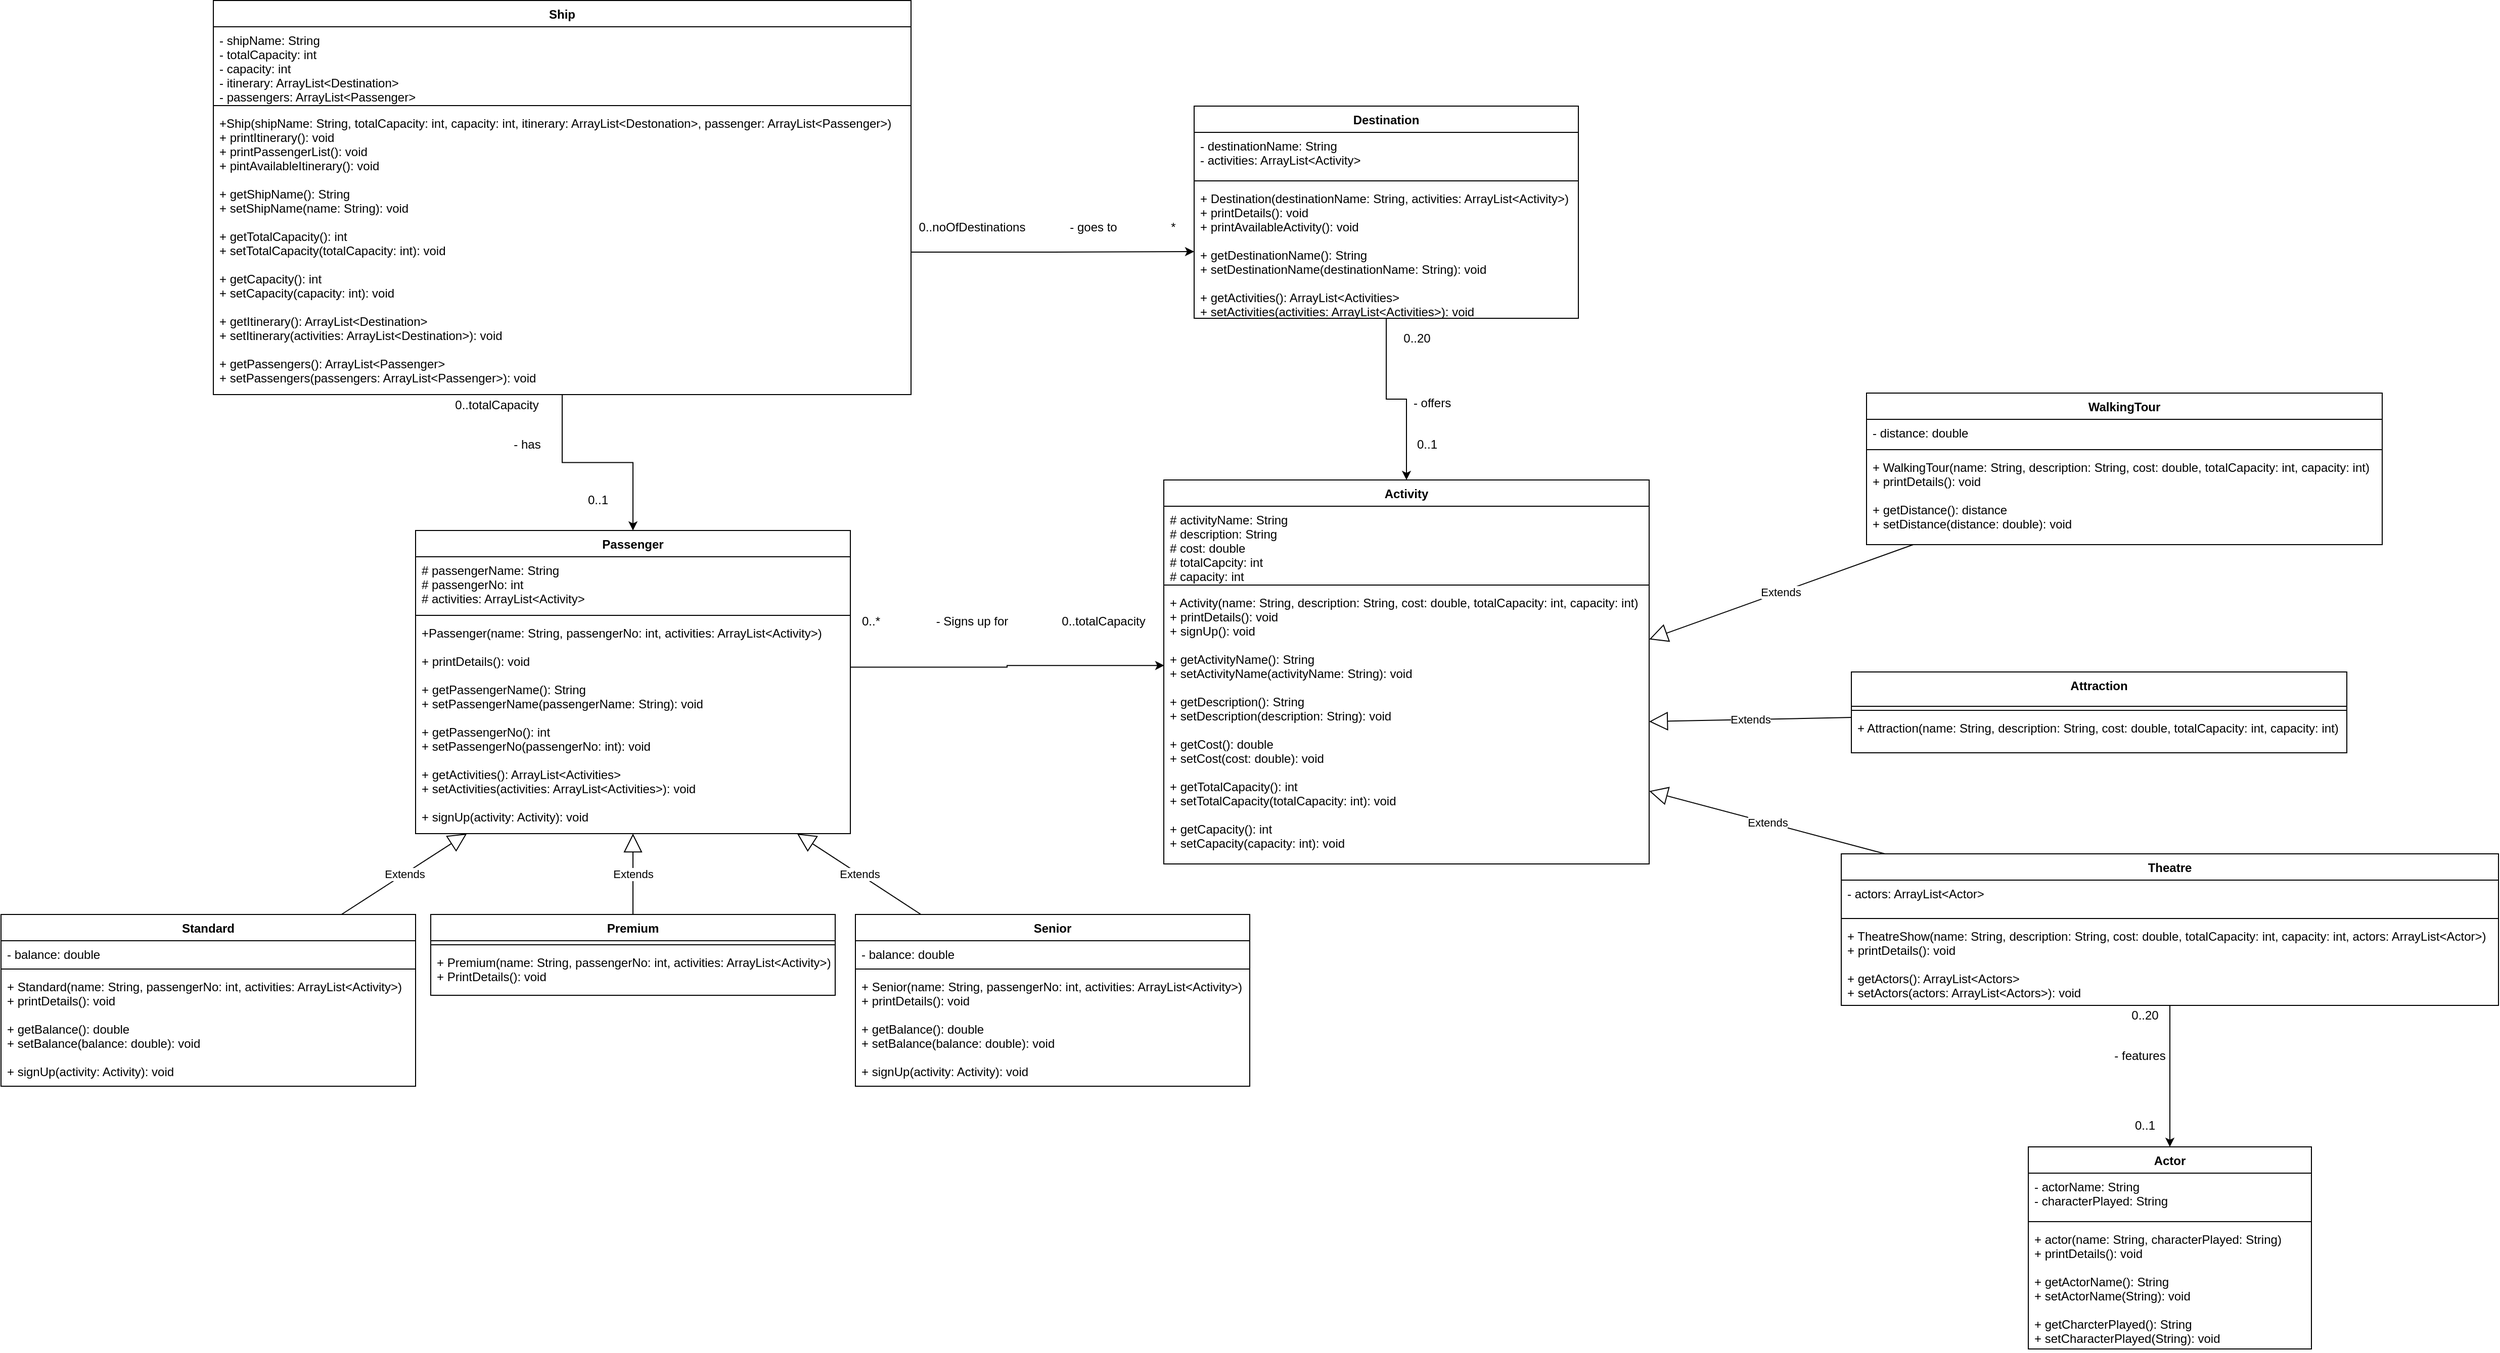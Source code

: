 <mxfile version="13.10.4" type="device"><diagram id="f8fujT8cOs7H91PYZRMs" name="Page-1"><mxGraphModel dx="2175" dy="430" grid="1" gridSize="10" guides="1" tooltips="1" connect="1" arrows="1" fold="1" page="1" pageScale="1" pageWidth="827" pageHeight="1169" math="0" shadow="0"><root><mxCell id="0"/><mxCell id="1" parent="0"/><mxCell id="cbarOGfMSeSzUoz7QevJ-20" style="edgeStyle=orthogonalEdgeStyle;rounded=0;orthogonalLoop=1;jettySize=auto;html=1;" parent="1" source="ZIuh-EIujQmF3QY9RBqL-1" target="ZIuh-EIujQmF3QY9RBqL-9" edge="1"><mxGeometry relative="1" as="geometry"><mxPoint x="-255" y="559" as="targetPoint"/></mxGeometry></mxCell><mxCell id="cbarOGfMSeSzUoz7QevJ-21" style="edgeStyle=orthogonalEdgeStyle;rounded=0;orthogonalLoop=1;jettySize=auto;html=1;" parent="1" source="ZIuh-EIujQmF3QY9RBqL-4" target="ZIuh-EIujQmF3QY9RBqL-8" edge="1"><mxGeometry relative="1" as="geometry"><mxPoint x="100" y="237" as="targetPoint"/><mxPoint x="-20" y="236" as="sourcePoint"/></mxGeometry></mxCell><mxCell id="ZIuh-EIujQmF3QY9RBqL-1" value="Ship" style="swimlane;fontStyle=1;align=center;verticalAlign=top;childLayout=stackLayout;horizontal=1;startSize=26;horizontalStack=0;resizeParent=1;resizeParentMax=0;resizeLast=0;collapsible=1;marginBottom=0;" parent="1" vertex="1"><mxGeometry x="-730" y="45.5" width="690" height="390" as="geometry"><mxRectangle x="-120" y="40" width="60" height="26" as="alternateBounds"/></mxGeometry></mxCell><mxCell id="ZIuh-EIujQmF3QY9RBqL-2" value="- shipName: String&#10;- totalCapacity: int&#10;- capacity: int&#10;- itinerary: ArrayList&lt;Destination&gt;&#10;- passengers: ArrayList&lt;Passenger&gt;" style="text;strokeColor=none;fillColor=none;align=left;verticalAlign=top;spacingLeft=4;spacingRight=4;overflow=hidden;rotatable=0;points=[[0,0.5],[1,0.5]];portConstraint=eastwest;" parent="ZIuh-EIujQmF3QY9RBqL-1" vertex="1"><mxGeometry y="26" width="690" height="74" as="geometry"/></mxCell><mxCell id="ZIuh-EIujQmF3QY9RBqL-3" value="" style="line;strokeWidth=1;fillColor=none;align=left;verticalAlign=middle;spacingTop=-1;spacingLeft=3;spacingRight=3;rotatable=0;labelPosition=right;points=[];portConstraint=eastwest;" parent="ZIuh-EIujQmF3QY9RBqL-1" vertex="1"><mxGeometry y="100" width="690" height="8" as="geometry"/></mxCell><mxCell id="ZIuh-EIujQmF3QY9RBqL-4" value="+Ship(shipName: String, totalCapacity: int, capacity: int, itinerary: ArrayList&lt;Destonation&gt;, passenger: ArrayList&lt;Passenger&gt;) &#10;+ printItinerary(): void&#10;+ printPassengerList(): void&#10;+ pintAvailableItinerary(): void&#10;&#10;+ getShipName(): String&#10;+ setShipName(name: String): void&#10;&#10;+ getTotalCapacity(): int&#10;+ setTotalCapacity(totalCapacity: int): void&#10;&#10;+ getCapacity(): int&#10;+ setCapacity(capacity: int): void&#10;&#10;+ getItinerary(): ArrayList&lt;Destination&gt;&#10;+ setItinerary(activities: ArrayList&lt;Destination&gt;): void&#10;&#10;+ getPassengers(): ArrayList&lt;Passenger&gt;&#10;+ setPassengers(passengers: ArrayList&lt;Passenger&gt;): void&#10;" style="text;strokeColor=none;fillColor=none;align=left;verticalAlign=top;spacingLeft=4;spacingRight=4;overflow=hidden;rotatable=0;points=[[0,0.5],[1,0.5]];portConstraint=eastwest;" parent="ZIuh-EIujQmF3QY9RBqL-1" vertex="1"><mxGeometry y="108" width="690" height="282" as="geometry"/></mxCell><mxCell id="QX1CxbwRMNy5de_nHTIm-3" style="edgeStyle=orthogonalEdgeStyle;rounded=0;orthogonalLoop=1;jettySize=auto;html=1;" parent="1" source="ZIuh-EIujQmF3QY9RBqL-5" target="ZIuh-EIujQmF3QY9RBqL-13" edge="1"><mxGeometry relative="1" as="geometry"/></mxCell><mxCell id="ZIuh-EIujQmF3QY9RBqL-5" value="Destination" style="swimlane;fontStyle=1;align=center;verticalAlign=top;childLayout=stackLayout;horizontal=1;startSize=26;horizontalStack=0;resizeParent=1;resizeParentMax=0;resizeLast=0;collapsible=1;marginBottom=0;" parent="1" vertex="1"><mxGeometry x="240" y="150" width="380" height="210" as="geometry"><mxRectangle x="90" y="16" width="100" height="26" as="alternateBounds"/></mxGeometry></mxCell><mxCell id="ZIuh-EIujQmF3QY9RBqL-6" value="- destinationName: String&#10;- activities: ArrayList&lt;Activity&gt;" style="text;strokeColor=none;fillColor=none;align=left;verticalAlign=top;spacingLeft=4;spacingRight=4;overflow=hidden;rotatable=0;points=[[0,0.5],[1,0.5]];portConstraint=eastwest;" parent="ZIuh-EIujQmF3QY9RBqL-5" vertex="1"><mxGeometry y="26" width="380" height="44" as="geometry"/></mxCell><mxCell id="ZIuh-EIujQmF3QY9RBqL-7" value="" style="line;strokeWidth=1;fillColor=none;align=left;verticalAlign=middle;spacingTop=-1;spacingLeft=3;spacingRight=3;rotatable=0;labelPosition=right;points=[];portConstraint=eastwest;" parent="ZIuh-EIujQmF3QY9RBqL-5" vertex="1"><mxGeometry y="70" width="380" height="8" as="geometry"/></mxCell><mxCell id="ZIuh-EIujQmF3QY9RBqL-8" value="+ Destination(destinationName: String, activities: ArrayList&lt;Activity&gt;)&#10;+ printDetails(): void&#10;+ printAvailableActivity(): void&#10;&#10;+ getDestinationName(): String&#10;+ setDestinationName(destinationName: String): void&#10;&#10;+ getActivities(): ArrayList&lt;Activities&gt;&#10;+ setActivities(activities: ArrayList&lt;Activities&gt;): void&#10;" style="text;strokeColor=none;fillColor=none;align=left;verticalAlign=top;spacingLeft=4;spacingRight=4;overflow=hidden;rotatable=0;points=[[0,0.5],[1,0.5]];portConstraint=eastwest;" parent="ZIuh-EIujQmF3QY9RBqL-5" vertex="1"><mxGeometry y="78" width="380" height="132" as="geometry"/></mxCell><mxCell id="QX1CxbwRMNy5de_nHTIm-5" style="edgeStyle=orthogonalEdgeStyle;rounded=0;orthogonalLoop=1;jettySize=auto;html=1;entryX=0.001;entryY=0.278;entryDx=0;entryDy=0;entryPerimeter=0;exitX=1;exitY=0.223;exitDx=0;exitDy=0;exitPerimeter=0;" parent="1" source="ZIuh-EIujQmF3QY9RBqL-12" target="ZIuh-EIujQmF3QY9RBqL-16" edge="1"><mxGeometry relative="1" as="geometry"/></mxCell><mxCell id="ZIuh-EIujQmF3QY9RBqL-9" value="Passenger" style="swimlane;fontStyle=1;align=center;verticalAlign=top;childLayout=stackLayout;horizontal=1;startSize=26;horizontalStack=0;resizeParent=1;resizeParentMax=0;resizeLast=0;collapsible=1;marginBottom=0;" parent="1" vertex="1"><mxGeometry x="-530" y="570" width="430" height="300" as="geometry"><mxRectangle x="420" y="50" width="90" height="26" as="alternateBounds"/></mxGeometry></mxCell><mxCell id="ZIuh-EIujQmF3QY9RBqL-10" value="# passengerName: String&#10;# passengerNo: int&#10;# activities: ArrayList&lt;Activity&gt;" style="text;strokeColor=none;fillColor=none;align=left;verticalAlign=top;spacingLeft=4;spacingRight=4;overflow=hidden;rotatable=0;points=[[0,0.5],[1,0.5]];portConstraint=eastwest;" parent="ZIuh-EIujQmF3QY9RBqL-9" vertex="1"><mxGeometry y="26" width="430" height="54" as="geometry"/></mxCell><mxCell id="ZIuh-EIujQmF3QY9RBqL-11" value="" style="line;strokeWidth=1;fillColor=none;align=left;verticalAlign=middle;spacingTop=-1;spacingLeft=3;spacingRight=3;rotatable=0;labelPosition=right;points=[];portConstraint=eastwest;" parent="ZIuh-EIujQmF3QY9RBqL-9" vertex="1"><mxGeometry y="80" width="430" height="8" as="geometry"/></mxCell><mxCell id="ZIuh-EIujQmF3QY9RBqL-12" value="+Passenger(name: String, passengerNo: int, activities: ArrayList&lt;Activity&gt;)&#10;&#10;+ printDetails(): void&#10;&#10;+ getPassengerName(): String&#10;+ setPassengerName(passengerName: String): void&#10;&#10;+ getPassengerNo(): int&#10;+ setPassengerNo(passengerNo: int): void&#10;&#10;+ getActivities(): ArrayList&lt;Activities&gt;&#10;+ setActivities(activities: ArrayList&lt;Activities&gt;): void&#10;&#10;+ signUp(activity: Activity): void&#10;" style="text;strokeColor=none;fillColor=none;align=left;verticalAlign=top;spacingLeft=4;spacingRight=4;overflow=hidden;rotatable=0;points=[[0,0.5],[1,0.5]];portConstraint=eastwest;" parent="ZIuh-EIujQmF3QY9RBqL-9" vertex="1"><mxGeometry y="88" width="430" height="212" as="geometry"/></mxCell><mxCell id="ZIuh-EIujQmF3QY9RBqL-13" value="Activity" style="swimlane;fontStyle=1;align=center;verticalAlign=top;childLayout=stackLayout;horizontal=1;startSize=26;horizontalStack=0;resizeParent=1;resizeParentMax=0;resizeLast=0;collapsible=1;marginBottom=0;" parent="1" vertex="1"><mxGeometry x="210" y="520" width="480" height="380" as="geometry"><mxRectangle x="517" y="16" width="80" height="26" as="alternateBounds"/></mxGeometry></mxCell><mxCell id="ZIuh-EIujQmF3QY9RBqL-14" value="# activityName: String&#10;# description: String&#10;# cost: double&#10;# totalCapcity: int&#10;# capacity: int" style="text;strokeColor=none;fillColor=none;align=left;verticalAlign=top;spacingLeft=4;spacingRight=4;overflow=hidden;rotatable=0;points=[[0,0.5],[1,0.5]];portConstraint=eastwest;" parent="ZIuh-EIujQmF3QY9RBqL-13" vertex="1"><mxGeometry y="26" width="480" height="74" as="geometry"/></mxCell><mxCell id="ZIuh-EIujQmF3QY9RBqL-15" value="" style="line;strokeWidth=1;fillColor=none;align=left;verticalAlign=middle;spacingTop=-1;spacingLeft=3;spacingRight=3;rotatable=0;labelPosition=right;points=[];portConstraint=eastwest;" parent="ZIuh-EIujQmF3QY9RBqL-13" vertex="1"><mxGeometry y="100" width="480" height="8" as="geometry"/></mxCell><mxCell id="ZIuh-EIujQmF3QY9RBqL-16" value="+ Activity(name: String, description: String, cost: double, totalCapacity: int, capacity: int)&#10;+ printDetails(): void&#10;+ signUp(): void&#10;&#10;+ getActivityName(): String&#10;+ setActivityName(activityName: String): void&#10;&#10;+ getDescription(): String&#10;+ setDescription(description: String): void&#10;&#10;+ getCost(): double&#10;+ setCost(cost: double): void&#10;&#10;+ getTotalCapacity(): int&#10;+ setTotalCapacity(totalCapacity: int): void&#10;&#10;+ getCapacity(): int&#10;+ setCapacity(capacity: int): void" style="text;strokeColor=none;fillColor=none;align=left;verticalAlign=top;spacingLeft=4;spacingRight=4;overflow=hidden;rotatable=0;points=[[0,0.5],[1,0.5]];portConstraint=eastwest;" parent="ZIuh-EIujQmF3QY9RBqL-13" vertex="1"><mxGeometry y="108" width="480" height="272" as="geometry"/></mxCell><mxCell id="cbarOGfMSeSzUoz7QevJ-23" style="edgeStyle=orthogonalEdgeStyle;rounded=0;orthogonalLoop=1;jettySize=auto;html=1;entryX=0.5;entryY=0;entryDx=0;entryDy=0;" parent="1" source="ZIuh-EIujQmF3QY9RBqL-17" target="ZIuh-EIujQmF3QY9RBqL-29" edge="1"><mxGeometry relative="1" as="geometry"/></mxCell><mxCell id="ZIuh-EIujQmF3QY9RBqL-17" value="Theatre" style="swimlane;fontStyle=1;align=center;verticalAlign=top;childLayout=stackLayout;horizontal=1;startSize=26;horizontalStack=0;resizeParent=1;resizeParentMax=0;resizeLast=0;collapsible=1;marginBottom=0;" parent="1" vertex="1"><mxGeometry x="880" y="890" width="650" height="150" as="geometry"><mxRectangle x="517" y="370" width="110" height="26" as="alternateBounds"/></mxGeometry></mxCell><mxCell id="ZIuh-EIujQmF3QY9RBqL-18" value="- actors: ArrayList&lt;Actor&gt;" style="text;strokeColor=none;fillColor=none;align=left;verticalAlign=top;spacingLeft=4;spacingRight=4;overflow=hidden;rotatable=0;points=[[0,0.5],[1,0.5]];portConstraint=eastwest;" parent="ZIuh-EIujQmF3QY9RBqL-17" vertex="1"><mxGeometry y="26" width="650" height="34" as="geometry"/></mxCell><mxCell id="ZIuh-EIujQmF3QY9RBqL-19" value="" style="line;strokeWidth=1;fillColor=none;align=left;verticalAlign=middle;spacingTop=-1;spacingLeft=3;spacingRight=3;rotatable=0;labelPosition=right;points=[];portConstraint=eastwest;" parent="ZIuh-EIujQmF3QY9RBqL-17" vertex="1"><mxGeometry y="60" width="650" height="8" as="geometry"/></mxCell><mxCell id="ZIuh-EIujQmF3QY9RBqL-20" value="+ TheatreShow(name: String, description: String, cost: double, totalCapacity: int, capacity: int, actors: ArrayList&lt;Actor&gt;)&#10;+ printDetails(): void&#10;&#10;+ getActors(): ArrayList&lt;Actors&gt;&#10;+ setActors(actors: ArrayList&lt;Actors&gt;): void" style="text;strokeColor=none;fillColor=none;align=left;verticalAlign=top;spacingLeft=4;spacingRight=4;overflow=hidden;rotatable=0;points=[[0,0.5],[1,0.5]];portConstraint=eastwest;" parent="ZIuh-EIujQmF3QY9RBqL-17" vertex="1"><mxGeometry y="68" width="650" height="82" as="geometry"/></mxCell><mxCell id="ZIuh-EIujQmF3QY9RBqL-21" value="WalkingTour" style="swimlane;fontStyle=1;align=center;verticalAlign=top;childLayout=stackLayout;horizontal=1;startSize=26;horizontalStack=0;resizeParent=1;resizeParentMax=0;resizeLast=0;collapsible=1;marginBottom=0;" parent="1" vertex="1"><mxGeometry x="905" y="434" width="510" height="150" as="geometry"><mxRectangle x="308" y="460" width="100" height="26" as="alternateBounds"/></mxGeometry></mxCell><mxCell id="ZIuh-EIujQmF3QY9RBqL-22" value="- distance: double" style="text;strokeColor=none;fillColor=none;align=left;verticalAlign=top;spacingLeft=4;spacingRight=4;overflow=hidden;rotatable=0;points=[[0,0.5],[1,0.5]];portConstraint=eastwest;" parent="ZIuh-EIujQmF3QY9RBqL-21" vertex="1"><mxGeometry y="26" width="510" height="26" as="geometry"/></mxCell><mxCell id="ZIuh-EIujQmF3QY9RBqL-23" value="" style="line;strokeWidth=1;fillColor=none;align=left;verticalAlign=middle;spacingTop=-1;spacingLeft=3;spacingRight=3;rotatable=0;labelPosition=right;points=[];portConstraint=eastwest;" parent="ZIuh-EIujQmF3QY9RBqL-21" vertex="1"><mxGeometry y="52" width="510" height="8" as="geometry"/></mxCell><mxCell id="ZIuh-EIujQmF3QY9RBqL-24" value="+ WalkingTour(name: String, description: String, cost: double, totalCapacity: int, capacity: int)&#10;+ printDetails(): void&#10;&#10;+ getDistance(): distance&#10;+ setDistance(distance: double): void" style="text;strokeColor=none;fillColor=none;align=left;verticalAlign=top;spacingLeft=4;spacingRight=4;overflow=hidden;rotatable=0;points=[[0,0.5],[1,0.5]];portConstraint=eastwest;" parent="ZIuh-EIujQmF3QY9RBqL-21" vertex="1"><mxGeometry y="60" width="510" height="90" as="geometry"/></mxCell><mxCell id="ZIuh-EIujQmF3QY9RBqL-25" value="Attraction" style="swimlane;fontStyle=1;align=center;verticalAlign=top;childLayout=stackLayout;horizontal=1;startSize=34;horizontalStack=0;resizeParent=1;resizeParentMax=0;resizeLast=0;collapsible=1;marginBottom=0;" parent="1" vertex="1"><mxGeometry x="890" y="710" width="490" height="80" as="geometry"><mxRectangle x="594" y="660" width="96" height="24" as="alternateBounds"/></mxGeometry></mxCell><mxCell id="ZIuh-EIujQmF3QY9RBqL-27" value="" style="line;strokeWidth=1;fillColor=none;align=left;verticalAlign=middle;spacingTop=-1;spacingLeft=3;spacingRight=3;rotatable=0;labelPosition=right;points=[];portConstraint=eastwest;" parent="ZIuh-EIujQmF3QY9RBqL-25" vertex="1"><mxGeometry y="34" width="490" height="8" as="geometry"/></mxCell><mxCell id="ZIuh-EIujQmF3QY9RBqL-28" value="+ Attraction(name: String, description: String, cost: double, totalCapacity: int, capacity: int)" style="text;strokeColor=none;fillColor=none;align=left;verticalAlign=top;spacingLeft=4;spacingRight=4;overflow=hidden;rotatable=0;points=[[0,0.5],[1,0.5]];portConstraint=eastwest;" parent="ZIuh-EIujQmF3QY9RBqL-25" vertex="1"><mxGeometry y="42" width="490" height="38" as="geometry"/></mxCell><mxCell id="ZIuh-EIujQmF3QY9RBqL-29" value="Actor" style="swimlane;fontStyle=1;align=center;verticalAlign=top;childLayout=stackLayout;horizontal=1;startSize=26;horizontalStack=0;resizeParent=1;resizeParentMax=0;resizeLast=0;collapsible=1;marginBottom=0;" parent="1" vertex="1"><mxGeometry x="1065" y="1180" width="280" height="200" as="geometry"><mxRectangle x="440" y="800" width="60" height="26" as="alternateBounds"/></mxGeometry></mxCell><mxCell id="ZIuh-EIujQmF3QY9RBqL-30" value="- actorName: String&#10;- characterPlayed: String" style="text;strokeColor=none;fillColor=none;align=left;verticalAlign=top;spacingLeft=4;spacingRight=4;overflow=hidden;rotatable=0;points=[[0,0.5],[1,0.5]];portConstraint=eastwest;" parent="ZIuh-EIujQmF3QY9RBqL-29" vertex="1"><mxGeometry y="26" width="280" height="44" as="geometry"/></mxCell><mxCell id="ZIuh-EIujQmF3QY9RBqL-31" value="" style="line;strokeWidth=1;fillColor=none;align=left;verticalAlign=middle;spacingTop=-1;spacingLeft=3;spacingRight=3;rotatable=0;labelPosition=right;points=[];portConstraint=eastwest;" parent="ZIuh-EIujQmF3QY9RBqL-29" vertex="1"><mxGeometry y="70" width="280" height="8" as="geometry"/></mxCell><mxCell id="ZIuh-EIujQmF3QY9RBqL-32" value="+ actor(name: String, characterPlayed: String)&#10;+ printDetails(): void&#10;&#10;+ getActorName(): String&#10;+ setActorName(String): void&#10;&#10;+ getCharcterPlayed(): String&#10;+ setCharacterPlayed(String): void" style="text;strokeColor=none;fillColor=none;align=left;verticalAlign=top;spacingLeft=4;spacingRight=4;overflow=hidden;rotatable=0;points=[[0,0.5],[1,0.5]];portConstraint=eastwest;" parent="ZIuh-EIujQmF3QY9RBqL-29" vertex="1"><mxGeometry y="78" width="280" height="122" as="geometry"/></mxCell><mxCell id="cbarOGfMSeSzUoz7QevJ-6" value="Premium" style="swimlane;fontStyle=1;align=center;verticalAlign=top;childLayout=stackLayout;horizontal=1;startSize=26;horizontalStack=0;resizeParent=1;resizeParentMax=0;resizeLast=0;collapsible=1;marginBottom=0;" parent="1" vertex="1"><mxGeometry x="-515" y="950" width="400" height="80" as="geometry"><mxRectangle x="420" y="50" width="90" height="26" as="alternateBounds"/></mxGeometry></mxCell><mxCell id="cbarOGfMSeSzUoz7QevJ-8" value="" style="line;strokeWidth=1;fillColor=none;align=left;verticalAlign=middle;spacingTop=-1;spacingLeft=3;spacingRight=3;rotatable=0;labelPosition=right;points=[];portConstraint=eastwest;" parent="cbarOGfMSeSzUoz7QevJ-6" vertex="1"><mxGeometry y="26" width="400" height="8" as="geometry"/></mxCell><mxCell id="cbarOGfMSeSzUoz7QevJ-9" value="+ Premium(name: String, passengerNo: int, activities: ArrayList&lt;Activity&gt;)&#10;+ PrintDetails(): void&#10;" style="text;strokeColor=none;fillColor=none;align=left;verticalAlign=top;spacingLeft=4;spacingRight=4;overflow=hidden;rotatable=0;points=[[0,0.5],[1,0.5]];portConstraint=eastwest;" parent="cbarOGfMSeSzUoz7QevJ-6" vertex="1"><mxGeometry y="34" width="400" height="46" as="geometry"/></mxCell><mxCell id="cbarOGfMSeSzUoz7QevJ-10" value="Senior" style="swimlane;fontStyle=1;align=center;verticalAlign=top;childLayout=stackLayout;horizontal=1;startSize=26;horizontalStack=0;resizeParent=1;resizeParentMax=0;resizeLast=0;collapsible=1;marginBottom=0;" parent="1" vertex="1"><mxGeometry x="-95" y="950" width="390" height="170" as="geometry"><mxRectangle x="420" y="50" width="90" height="26" as="alternateBounds"/></mxGeometry></mxCell><mxCell id="cbarOGfMSeSzUoz7QevJ-11" value="- balance: double" style="text;strokeColor=none;fillColor=none;align=left;verticalAlign=top;spacingLeft=4;spacingRight=4;overflow=hidden;rotatable=0;points=[[0,0.5],[1,0.5]];portConstraint=eastwest;" parent="cbarOGfMSeSzUoz7QevJ-10" vertex="1"><mxGeometry y="26" width="390" height="24" as="geometry"/></mxCell><mxCell id="cbarOGfMSeSzUoz7QevJ-12" value="" style="line;strokeWidth=1;fillColor=none;align=left;verticalAlign=middle;spacingTop=-1;spacingLeft=3;spacingRight=3;rotatable=0;labelPosition=right;points=[];portConstraint=eastwest;" parent="cbarOGfMSeSzUoz7QevJ-10" vertex="1"><mxGeometry y="50" width="390" height="8" as="geometry"/></mxCell><mxCell id="cbarOGfMSeSzUoz7QevJ-13" value="+ Senior(name: String, passengerNo: int, activities: ArrayList&lt;Activity&gt;)&#10;+ printDetails(): void&#10;&#10;+ getBalance(): double&#10;+ setBalance(balance: double): void&#10;&#10;+ signUp(activity: Activity): void&#10;" style="text;strokeColor=none;fillColor=none;align=left;verticalAlign=top;spacingLeft=4;spacingRight=4;overflow=hidden;rotatable=0;points=[[0,0.5],[1,0.5]];portConstraint=eastwest;" parent="cbarOGfMSeSzUoz7QevJ-10" vertex="1"><mxGeometry y="58" width="390" height="112" as="geometry"/></mxCell><mxCell id="cbarOGfMSeSzUoz7QevJ-14" value="Standard" style="swimlane;fontStyle=1;align=center;verticalAlign=top;childLayout=stackLayout;horizontal=1;startSize=26;horizontalStack=0;resizeParent=1;resizeParentMax=0;resizeLast=0;collapsible=1;marginBottom=0;" parent="1" vertex="1"><mxGeometry x="-940" y="950" width="410" height="170" as="geometry"><mxRectangle x="420" y="50" width="90" height="26" as="alternateBounds"/></mxGeometry></mxCell><mxCell id="cbarOGfMSeSzUoz7QevJ-15" value="- balance: double" style="text;strokeColor=none;fillColor=none;align=left;verticalAlign=top;spacingLeft=4;spacingRight=4;overflow=hidden;rotatable=0;points=[[0,0.5],[1,0.5]];portConstraint=eastwest;" parent="cbarOGfMSeSzUoz7QevJ-14" vertex="1"><mxGeometry y="26" width="410" height="24" as="geometry"/></mxCell><mxCell id="cbarOGfMSeSzUoz7QevJ-16" value="" style="line;strokeWidth=1;fillColor=none;align=left;verticalAlign=middle;spacingTop=-1;spacingLeft=3;spacingRight=3;rotatable=0;labelPosition=right;points=[];portConstraint=eastwest;" parent="cbarOGfMSeSzUoz7QevJ-14" vertex="1"><mxGeometry y="50" width="410" height="8" as="geometry"/></mxCell><mxCell id="cbarOGfMSeSzUoz7QevJ-17" value="+ Standard(name: String, passengerNo: int, activities: ArrayList&lt;Activity&gt;)&#10;+ printDetails(): void&#10;&#10;+ getBalance(): double&#10;+ setBalance(balance: double): void&#10;&#10;+ signUp(activity: Activity): void&#10;" style="text;strokeColor=none;fillColor=none;align=left;verticalAlign=top;spacingLeft=4;spacingRight=4;overflow=hidden;rotatable=0;points=[[0,0.5],[1,0.5]];portConstraint=eastwest;" parent="cbarOGfMSeSzUoz7QevJ-14" vertex="1"><mxGeometry y="58" width="410" height="112" as="geometry"/></mxCell><mxCell id="cbarOGfMSeSzUoz7QevJ-24" value="Extends" style="endArrow=block;endSize=16;endFill=0;html=1;" parent="1" source="cbarOGfMSeSzUoz7QevJ-10" target="ZIuh-EIujQmF3QY9RBqL-12" edge="1"><mxGeometry width="160" relative="1" as="geometry"><mxPoint x="-163" y="910" as="sourcePoint"/><mxPoint x="-110" y="840" as="targetPoint"/></mxGeometry></mxCell><mxCell id="cbarOGfMSeSzUoz7QevJ-25" value="Extends" style="endArrow=block;endSize=16;endFill=0;html=1;" parent="1" source="cbarOGfMSeSzUoz7QevJ-6" target="ZIuh-EIujQmF3QY9RBqL-12" edge="1"><mxGeometry width="160" relative="1" as="geometry"><mxPoint x="-260.0" y="819.996" as="sourcePoint"/><mxPoint x="-170" y="920" as="targetPoint"/></mxGeometry></mxCell><mxCell id="cbarOGfMSeSzUoz7QevJ-26" value="Extends" style="endArrow=block;endSize=16;endFill=0;html=1;" parent="1" source="cbarOGfMSeSzUoz7QevJ-14" target="ZIuh-EIujQmF3QY9RBqL-12" edge="1"><mxGeometry width="160" relative="1" as="geometry"><mxPoint x="-347" y="860" as="sourcePoint"/><mxPoint x="-560.12" y="940" as="targetPoint"/></mxGeometry></mxCell><mxCell id="cbarOGfMSeSzUoz7QevJ-28" value="Extends" style="endArrow=block;endSize=16;endFill=0;html=1;" parent="1" source="ZIuh-EIujQmF3QY9RBqL-21" target="ZIuh-EIujQmF3QY9RBqL-16" edge="1"><mxGeometry width="160" relative="1" as="geometry"><mxPoint x="1520" y="410" as="sourcePoint"/><mxPoint x="1249.8" y="510" as="targetPoint"/></mxGeometry></mxCell><mxCell id="cbarOGfMSeSzUoz7QevJ-29" value="Extends" style="endArrow=block;endSize=16;endFill=0;html=1;" parent="1" source="ZIuh-EIujQmF3QY9RBqL-17" target="ZIuh-EIujQmF3QY9RBqL-16" edge="1"><mxGeometry width="160" relative="1" as="geometry"><mxPoint x="770.2" y="421" as="sourcePoint"/><mxPoint x="870" y="410" as="targetPoint"/></mxGeometry></mxCell><mxCell id="cbarOGfMSeSzUoz7QevJ-30" value="- goes to" style="text;html=1;align=center;verticalAlign=middle;resizable=0;points=[];autosize=1;" parent="1" vertex="1"><mxGeometry x="110" y="260" width="60" height="20" as="geometry"/></mxCell><mxCell id="cbarOGfMSeSzUoz7QevJ-31" value="0..noOfDestinations" style="text;html=1;align=center;verticalAlign=middle;resizable=0;points=[];autosize=1;" parent="1" vertex="1"><mxGeometry x="-40" y="260" width="120" height="20" as="geometry"/></mxCell><mxCell id="cbarOGfMSeSzUoz7QevJ-53" value="*" style="text;html=1;align=center;verticalAlign=middle;resizable=0;points=[];autosize=1;" parent="1" vertex="1"><mxGeometry x="209" y="260" width="20" height="20" as="geometry"/></mxCell><mxCell id="cbarOGfMSeSzUoz7QevJ-27" value="Extends" style="endArrow=block;endSize=16;endFill=0;html=1;" parent="1" source="ZIuh-EIujQmF3QY9RBqL-25" target="ZIuh-EIujQmF3QY9RBqL-16" edge="1"><mxGeometry width="160" relative="1" as="geometry"><mxPoint x="1040" y="420.52" as="sourcePoint"/><mxPoint x="1050" y="480" as="targetPoint"/></mxGeometry></mxCell><mxCell id="cbarOGfMSeSzUoz7QevJ-76" value="- offers" style="text;html=1;align=center;verticalAlign=middle;resizable=0;points=[];autosize=1;" parent="1" vertex="1"><mxGeometry x="450" y="434" width="50" height="20" as="geometry"/></mxCell><mxCell id="cbarOGfMSeSzUoz7QevJ-77" value="0..20" style="text;html=1;align=center;verticalAlign=middle;resizable=0;points=[];autosize=1;" parent="1" vertex="1"><mxGeometry x="440" y="370" width="40" height="20" as="geometry"/></mxCell><mxCell id="cbarOGfMSeSzUoz7QevJ-78" value="0..1" style="text;html=1;align=center;verticalAlign=middle;resizable=0;points=[];autosize=1;" parent="1" vertex="1"><mxGeometry x="450" y="474.5" width="40" height="20" as="geometry"/></mxCell><mxCell id="cbarOGfMSeSzUoz7QevJ-79" value="- has" style="text;html=1;align=center;verticalAlign=middle;resizable=0;points=[];autosize=1;" parent="1" vertex="1"><mxGeometry x="-440" y="474.5" width="40" height="20" as="geometry"/></mxCell><mxCell id="cbarOGfMSeSzUoz7QevJ-81" value="0..1" style="text;html=1;align=center;verticalAlign=middle;resizable=0;points=[];autosize=1;" parent="1" vertex="1"><mxGeometry x="-370" y="530" width="40" height="20" as="geometry"/></mxCell><mxCell id="cbarOGfMSeSzUoz7QevJ-82" value="0..20" style="text;html=1;align=center;verticalAlign=middle;resizable=0;points=[];autosize=1;" parent="1" vertex="1"><mxGeometry x="1160" y="1040" width="40" height="20" as="geometry"/></mxCell><mxCell id="cbarOGfMSeSzUoz7QevJ-83" value="- features" style="text;html=1;align=center;verticalAlign=middle;resizable=0;points=[];autosize=1;" parent="1" vertex="1"><mxGeometry x="1140" y="1080" width="70" height="20" as="geometry"/></mxCell><mxCell id="cbarOGfMSeSzUoz7QevJ-84" value="0..1" style="text;html=1;align=center;verticalAlign=middle;resizable=0;points=[];autosize=1;" parent="1" vertex="1"><mxGeometry x="1160" y="1149" width="40" height="20" as="geometry"/></mxCell><mxCell id="SUpHG79xr8Pc9fm1EttP-1" value="0..totalCapacity" style="text;html=1;align=center;verticalAlign=middle;resizable=0;points=[];autosize=1;" parent="1" vertex="1"><mxGeometry x="-500" y="435.5" width="100" height="20" as="geometry"/></mxCell><mxCell id="QX1CxbwRMNy5de_nHTIm-6" value="0..totalCapacity" style="text;html=1;align=center;verticalAlign=middle;resizable=0;points=[];autosize=1;" parent="1" vertex="1"><mxGeometry x="100" y="650" width="100" height="20" as="geometry"/></mxCell><mxCell id="QX1CxbwRMNy5de_nHTIm-7" value="0..*" style="text;html=1;align=center;verticalAlign=middle;resizable=0;points=[];autosize=1;" parent="1" vertex="1"><mxGeometry x="-95" y="650" width="30" height="20" as="geometry"/></mxCell><mxCell id="QX1CxbwRMNy5de_nHTIm-8" value="- Signs up for" style="text;html=1;align=center;verticalAlign=middle;resizable=0;points=[];autosize=1;" parent="1" vertex="1"><mxGeometry x="-25" y="650" width="90" height="20" as="geometry"/></mxCell></root></mxGraphModel></diagram></mxfile>